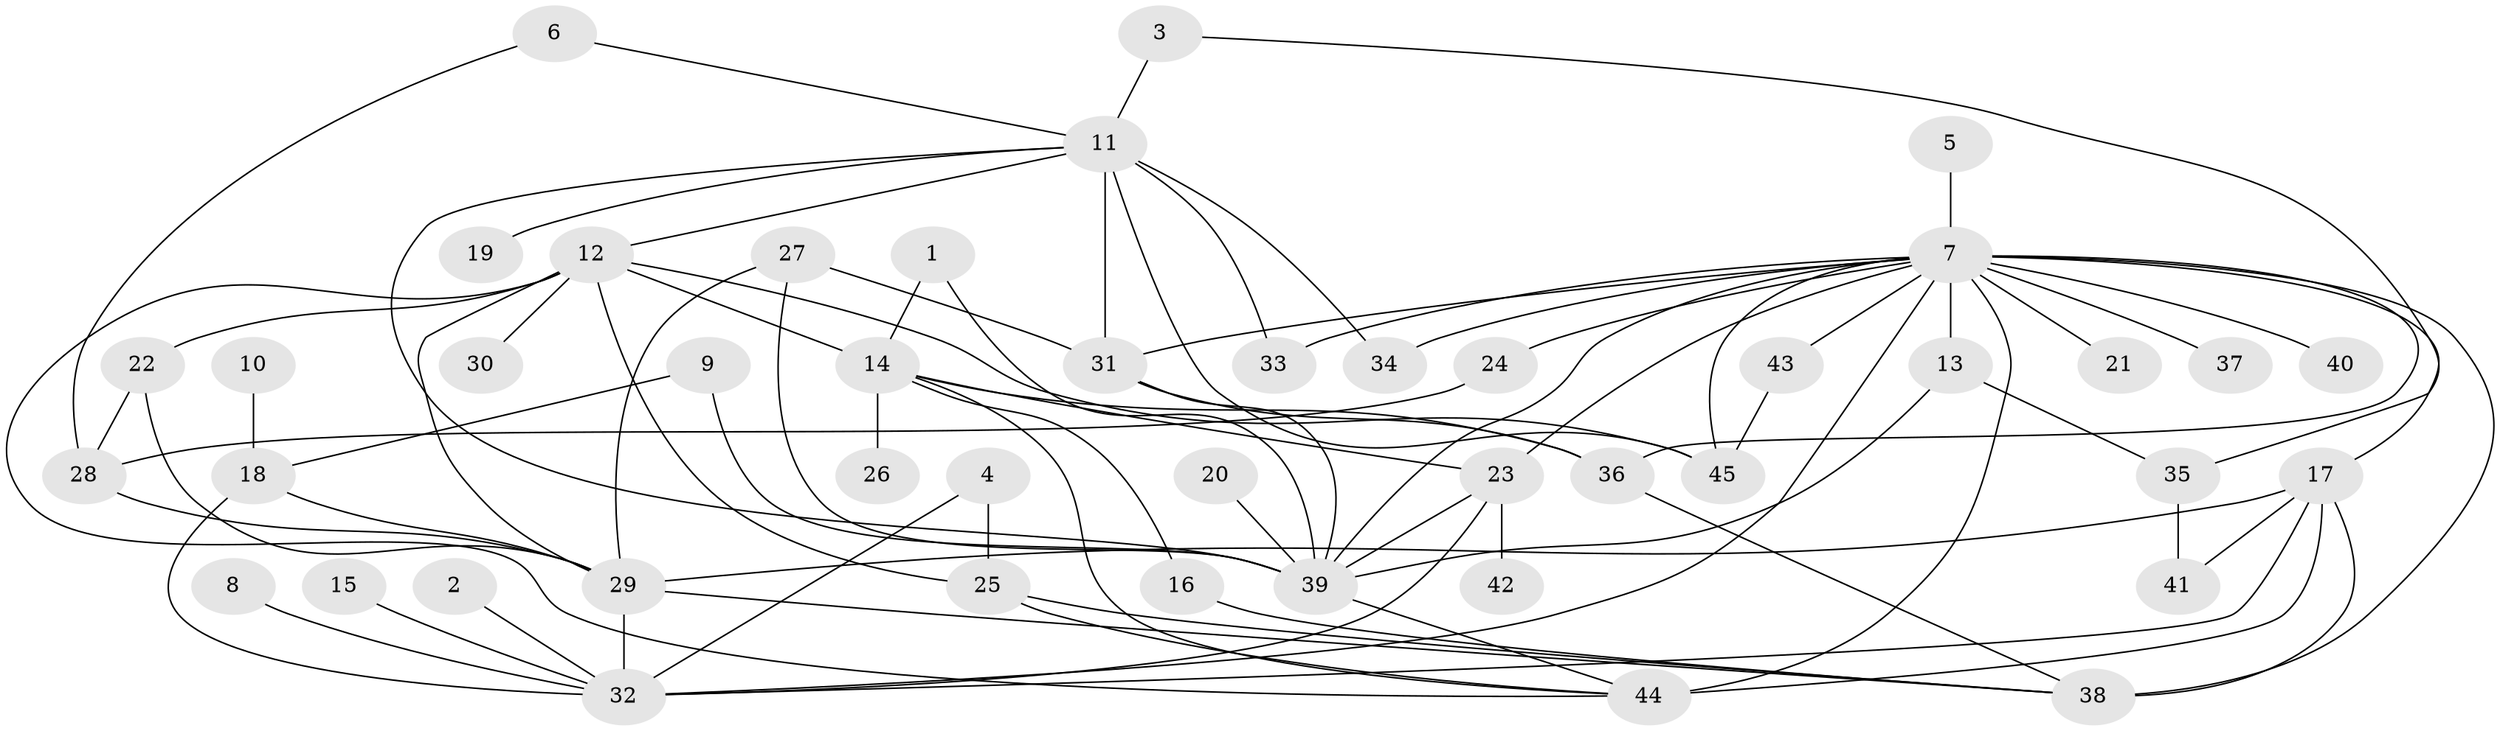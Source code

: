 // original degree distribution, {1: 0.5033557046979866, 24: 0.006711409395973154, 3: 0.08053691275167785, 6: 0.026845637583892617, 10: 0.020134228187919462, 12: 0.013422818791946308, 4: 0.03355704697986577, 2: 0.2550335570469799, 13: 0.006711409395973154, 15: 0.006711409395973154, 5: 0.020134228187919462, 14: 0.006711409395973154, 8: 0.006711409395973154, 7: 0.013422818791946308}
// Generated by graph-tools (version 1.1) at 2025/36/03/04/25 23:36:49]
// undirected, 45 vertices, 82 edges
graph export_dot {
  node [color=gray90,style=filled];
  1;
  2;
  3;
  4;
  5;
  6;
  7;
  8;
  9;
  10;
  11;
  12;
  13;
  14;
  15;
  16;
  17;
  18;
  19;
  20;
  21;
  22;
  23;
  24;
  25;
  26;
  27;
  28;
  29;
  30;
  31;
  32;
  33;
  34;
  35;
  36;
  37;
  38;
  39;
  40;
  41;
  42;
  43;
  44;
  45;
  1 -- 14 [weight=1.0];
  1 -- 39 [weight=1.0];
  2 -- 32 [weight=1.0];
  3 -- 11 [weight=1.0];
  3 -- 35 [weight=1.0];
  4 -- 25 [weight=1.0];
  4 -- 32 [weight=1.0];
  5 -- 7 [weight=1.0];
  6 -- 11 [weight=1.0];
  6 -- 28 [weight=1.0];
  7 -- 13 [weight=1.0];
  7 -- 17 [weight=1.0];
  7 -- 21 [weight=1.0];
  7 -- 23 [weight=1.0];
  7 -- 24 [weight=1.0];
  7 -- 31 [weight=1.0];
  7 -- 32 [weight=1.0];
  7 -- 33 [weight=1.0];
  7 -- 34 [weight=1.0];
  7 -- 36 [weight=1.0];
  7 -- 37 [weight=1.0];
  7 -- 38 [weight=2.0];
  7 -- 39 [weight=1.0];
  7 -- 40 [weight=1.0];
  7 -- 43 [weight=1.0];
  7 -- 44 [weight=2.0];
  7 -- 45 [weight=1.0];
  8 -- 32 [weight=1.0];
  9 -- 18 [weight=1.0];
  9 -- 39 [weight=1.0];
  10 -- 18 [weight=1.0];
  11 -- 12 [weight=1.0];
  11 -- 19 [weight=1.0];
  11 -- 31 [weight=1.0];
  11 -- 33 [weight=1.0];
  11 -- 34 [weight=1.0];
  11 -- 39 [weight=1.0];
  11 -- 45 [weight=1.0];
  12 -- 14 [weight=1.0];
  12 -- 22 [weight=1.0];
  12 -- 25 [weight=1.0];
  12 -- 29 [weight=1.0];
  12 -- 30 [weight=1.0];
  12 -- 44 [weight=1.0];
  12 -- 45 [weight=1.0];
  13 -- 35 [weight=1.0];
  13 -- 39 [weight=1.0];
  14 -- 16 [weight=1.0];
  14 -- 23 [weight=1.0];
  14 -- 26 [weight=1.0];
  14 -- 36 [weight=1.0];
  14 -- 44 [weight=1.0];
  15 -- 32 [weight=1.0];
  16 -- 38 [weight=1.0];
  17 -- 29 [weight=1.0];
  17 -- 32 [weight=1.0];
  17 -- 38 [weight=1.0];
  17 -- 41 [weight=1.0];
  17 -- 44 [weight=2.0];
  18 -- 29 [weight=1.0];
  18 -- 32 [weight=1.0];
  20 -- 39 [weight=1.0];
  22 -- 28 [weight=1.0];
  22 -- 29 [weight=1.0];
  23 -- 32 [weight=1.0];
  23 -- 39 [weight=1.0];
  23 -- 42 [weight=1.0];
  24 -- 28 [weight=1.0];
  25 -- 38 [weight=1.0];
  25 -- 44 [weight=1.0];
  27 -- 29 [weight=1.0];
  27 -- 31 [weight=1.0];
  27 -- 39 [weight=1.0];
  28 -- 29 [weight=1.0];
  29 -- 32 [weight=3.0];
  29 -- 38 [weight=1.0];
  31 -- 36 [weight=1.0];
  31 -- 39 [weight=1.0];
  35 -- 41 [weight=1.0];
  36 -- 38 [weight=1.0];
  39 -- 44 [weight=1.0];
  43 -- 45 [weight=1.0];
}
